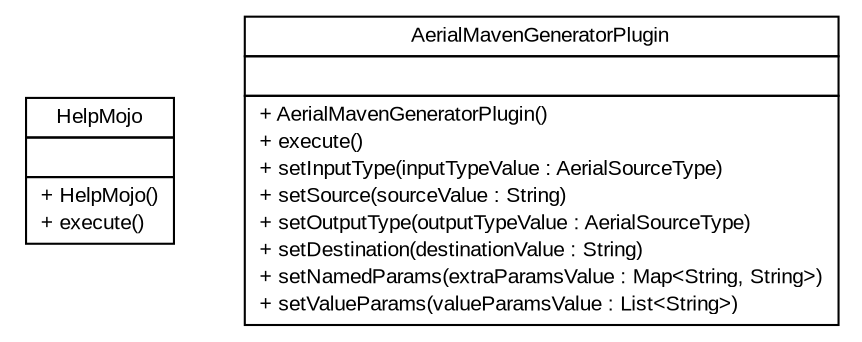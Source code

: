 #!/usr/local/bin/dot
#
# Class diagram 
# Generated by UMLGraph version R5_6 (http://www.umlgraph.org/)
#

digraph G {
	edge [fontname="arial",fontsize=10,labelfontname="arial",labelfontsize=10];
	node [fontname="arial",fontsize=10,shape=plaintext];
	nodesep=0.25;
	ranksep=0.5;
	// com.github.mkolisnyk.aerial.core.HelpMojo
	c0 [label=<<table title="com.github.mkolisnyk.aerial.core.HelpMojo" border="0" cellborder="1" cellspacing="0" cellpadding="2" port="p" href="./HelpMojo.html">
		<tr><td><table border="0" cellspacing="0" cellpadding="1">
<tr><td align="center" balign="center"> HelpMojo </td></tr>
		</table></td></tr>
		<tr><td><table border="0" cellspacing="0" cellpadding="1">
<tr><td align="left" balign="left">  </td></tr>
		</table></td></tr>
		<tr><td><table border="0" cellspacing="0" cellpadding="1">
<tr><td align="left" balign="left"> + HelpMojo() </td></tr>
<tr><td align="left" balign="left"> + execute() </td></tr>
		</table></td></tr>
		</table>>, URL="./HelpMojo.html", fontname="arial", fontcolor="black", fontsize=10.0];
	// com.github.mkolisnyk.aerial.core.AerialMavenGeneratorPlugin
	c1 [label=<<table title="com.github.mkolisnyk.aerial.core.AerialMavenGeneratorPlugin" border="0" cellborder="1" cellspacing="0" cellpadding="2" port="p" href="./AerialMavenGeneratorPlugin.html">
		<tr><td><table border="0" cellspacing="0" cellpadding="1">
<tr><td align="center" balign="center"> AerialMavenGeneratorPlugin </td></tr>
		</table></td></tr>
		<tr><td><table border="0" cellspacing="0" cellpadding="1">
<tr><td align="left" balign="left">  </td></tr>
		</table></td></tr>
		<tr><td><table border="0" cellspacing="0" cellpadding="1">
<tr><td align="left" balign="left"> + AerialMavenGeneratorPlugin() </td></tr>
<tr><td align="left" balign="left"> + execute() </td></tr>
<tr><td align="left" balign="left"> + setInputType(inputTypeValue : AerialSourceType) </td></tr>
<tr><td align="left" balign="left"> + setSource(sourceValue : String) </td></tr>
<tr><td align="left" balign="left"> + setOutputType(outputTypeValue : AerialSourceType) </td></tr>
<tr><td align="left" balign="left"> + setDestination(destinationValue : String) </td></tr>
<tr><td align="left" balign="left"> + setNamedParams(extraParamsValue : Map&lt;String, String&gt;) </td></tr>
<tr><td align="left" balign="left"> + setValueParams(valueParamsValue : List&lt;String&gt;) </td></tr>
		</table></td></tr>
		</table>>, URL="./AerialMavenGeneratorPlugin.html", fontname="arial", fontcolor="black", fontsize=10.0];
}

